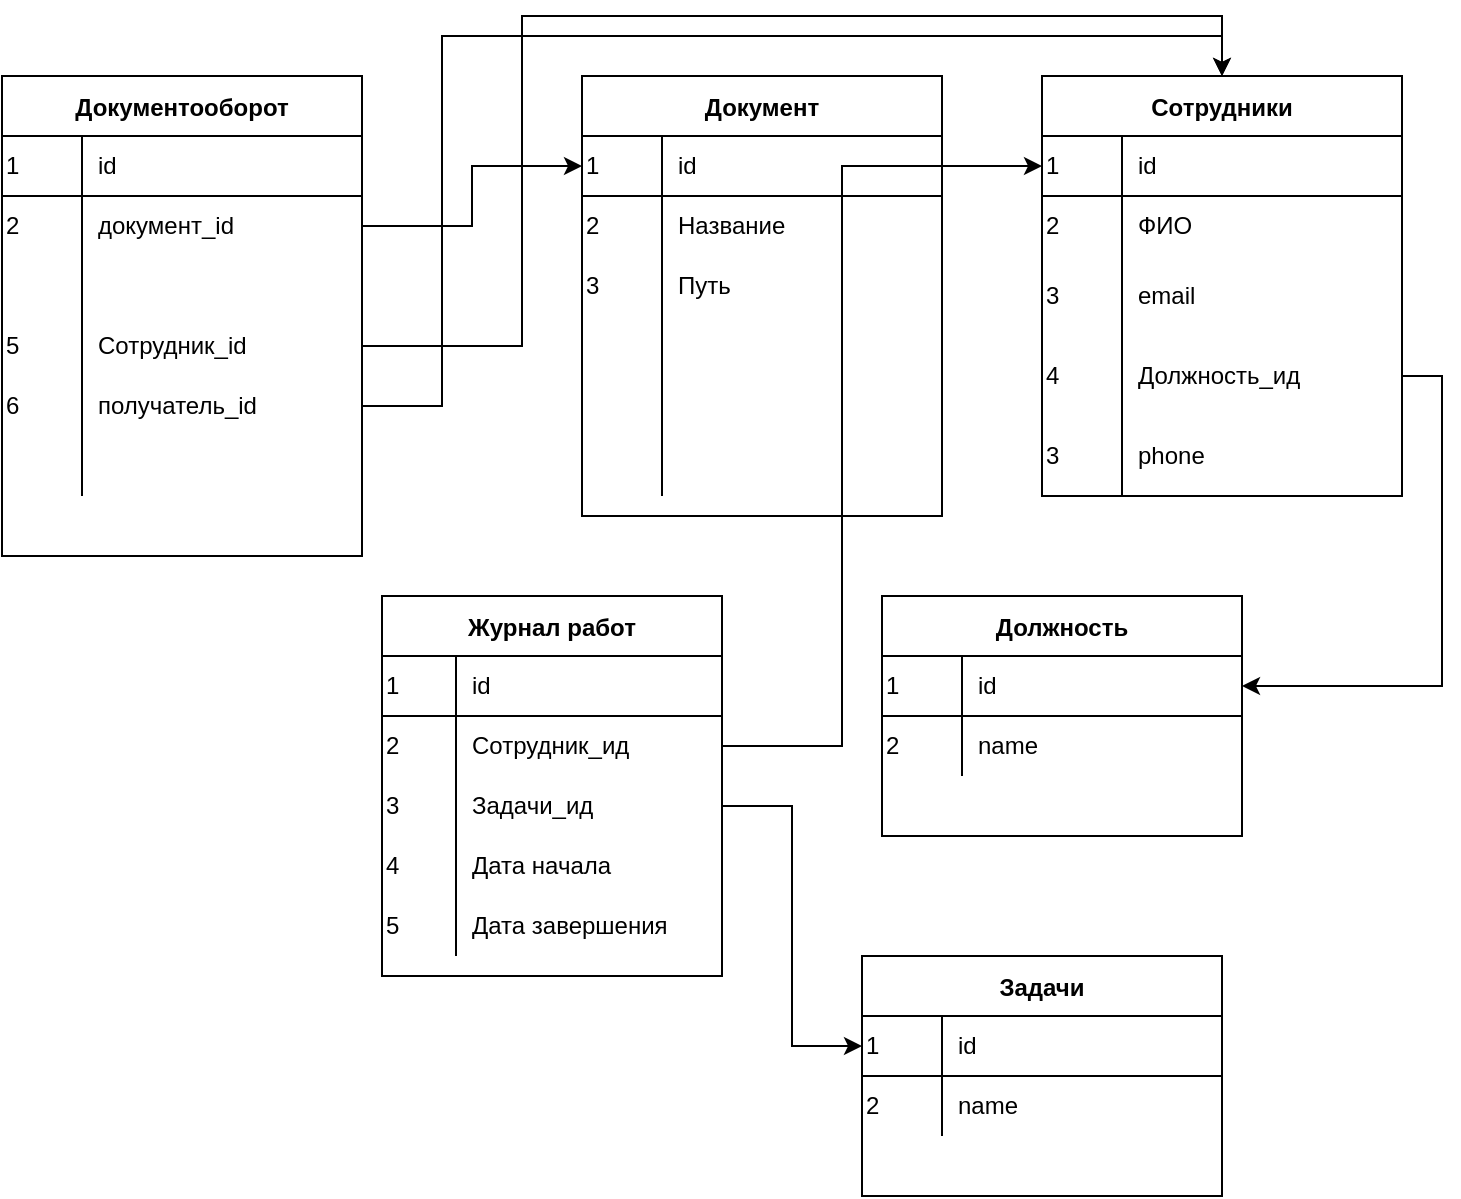 <mxfile version="15.5.2" type="github" pages="2">
  <diagram name="Page-1" id="2ca16b54-16f6-2749-3443-fa8db7711227">
    <mxGraphModel dx="760" dy="777" grid="1" gridSize="10" guides="1" tooltips="1" connect="1" arrows="1" fold="1" page="1" pageScale="1" pageWidth="1100" pageHeight="850" background="none" math="0" shadow="0">
      <root>
        <mxCell id="0" />
        <mxCell id="1" parent="0" />
        <mxCell id="sLCN7UIFqOrGtwgrpJU6-142" style="edgeStyle=orthogonalEdgeStyle;rounded=0;orthogonalLoop=1;jettySize=auto;html=1;entryX=0.5;entryY=0;entryDx=0;entryDy=0;exitX=1;exitY=0.5;exitDx=0;exitDy=0;" edge="1" parent="1" source="sLCN7UIFqOrGtwgrpJU6-44" target="sLCN7UIFqOrGtwgrpJU6-72">
          <mxGeometry relative="1" as="geometry">
            <Array as="points">
              <mxPoint x="530" y="185" />
              <mxPoint x="530" y="20" />
              <mxPoint x="880" y="20" />
            </Array>
          </mxGeometry>
        </mxCell>
        <mxCell id="sLCN7UIFqOrGtwgrpJU6-143" style="edgeStyle=orthogonalEdgeStyle;rounded=0;orthogonalLoop=1;jettySize=auto;html=1;entryX=0.5;entryY=0;entryDx=0;entryDy=0;exitX=1;exitY=0.5;exitDx=0;exitDy=0;" edge="1" parent="1" source="sLCN7UIFqOrGtwgrpJU6-47" target="sLCN7UIFqOrGtwgrpJU6-72">
          <mxGeometry relative="1" as="geometry">
            <Array as="points">
              <mxPoint x="490" y="215" />
              <mxPoint x="490" y="30" />
              <mxPoint x="880" y="30" />
            </Array>
          </mxGeometry>
        </mxCell>
        <mxCell id="sLCN7UIFqOrGtwgrpJU6-1" value="Документооборот" style="shape=table;startSize=30;container=1;collapsible=0;childLayout=tableLayout;fixedRows=1;rowLines=0;fontStyle=1;align=center;pointerEvents=1;strokeWidth=1;" vertex="1" parent="1">
          <mxGeometry x="270" y="50" width="180" height="240" as="geometry" />
        </mxCell>
        <mxCell id="sLCN7UIFqOrGtwgrpJU6-2" value="" style="shape=partialRectangle;html=1;whiteSpace=wrap;collapsible=0;dropTarget=0;pointerEvents=1;fillColor=none;top=0;left=0;bottom=1;right=0;points=[[0,0.5],[1,0.5]];portConstraint=eastwest;strokeWidth=1;align=left;verticalAlign=middle;" vertex="1" parent="sLCN7UIFqOrGtwgrpJU6-1">
          <mxGeometry y="30" width="180" height="30" as="geometry" />
        </mxCell>
        <mxCell id="sLCN7UIFqOrGtwgrpJU6-3" value="1" style="shape=partialRectangle;html=1;whiteSpace=wrap;connectable=0;fillColor=none;top=0;left=0;bottom=0;right=0;overflow=hidden;pointerEvents=1;strokeWidth=1;align=left;verticalAlign=middle;" vertex="1" parent="sLCN7UIFqOrGtwgrpJU6-2">
          <mxGeometry width="40" height="30" as="geometry">
            <mxRectangle width="40" height="30" as="alternateBounds" />
          </mxGeometry>
        </mxCell>
        <mxCell id="sLCN7UIFqOrGtwgrpJU6-4" value="id" style="shape=partialRectangle;html=1;whiteSpace=wrap;connectable=0;fillColor=none;top=0;left=0;bottom=0;right=0;align=left;spacingLeft=6;overflow=hidden;pointerEvents=1;strokeWidth=1;" vertex="1" parent="sLCN7UIFqOrGtwgrpJU6-2">
          <mxGeometry x="40" width="140" height="30" as="geometry">
            <mxRectangle width="140" height="30" as="alternateBounds" />
          </mxGeometry>
        </mxCell>
        <mxCell id="sLCN7UIFqOrGtwgrpJU6-5" value="" style="shape=partialRectangle;html=1;whiteSpace=wrap;collapsible=0;dropTarget=0;pointerEvents=1;fillColor=none;top=0;left=0;bottom=0;right=0;points=[[0,0.5],[1,0.5]];portConstraint=eastwest;strokeWidth=1;align=left;verticalAlign=middle;" vertex="1" parent="sLCN7UIFqOrGtwgrpJU6-1">
          <mxGeometry y="60" width="180" height="30" as="geometry" />
        </mxCell>
        <mxCell id="sLCN7UIFqOrGtwgrpJU6-6" value="2" style="shape=partialRectangle;html=1;whiteSpace=wrap;connectable=0;fillColor=none;top=0;left=0;bottom=0;right=0;overflow=hidden;pointerEvents=1;strokeWidth=1;align=left;verticalAlign=middle;" vertex="1" parent="sLCN7UIFqOrGtwgrpJU6-5">
          <mxGeometry width="40" height="30" as="geometry">
            <mxRectangle width="40" height="30" as="alternateBounds" />
          </mxGeometry>
        </mxCell>
        <mxCell id="sLCN7UIFqOrGtwgrpJU6-7" value="документ_id" style="shape=partialRectangle;html=1;whiteSpace=wrap;connectable=0;fillColor=none;top=0;left=0;bottom=0;right=0;align=left;spacingLeft=6;overflow=hidden;pointerEvents=1;strokeWidth=1;" vertex="1" parent="sLCN7UIFqOrGtwgrpJU6-5">
          <mxGeometry x="40" width="140" height="30" as="geometry">
            <mxRectangle width="140" height="30" as="alternateBounds" />
          </mxGeometry>
        </mxCell>
        <mxCell id="sLCN7UIFqOrGtwgrpJU6-8" value="" style="shape=partialRectangle;html=1;whiteSpace=wrap;collapsible=0;dropTarget=0;pointerEvents=1;fillColor=none;top=0;left=0;bottom=0;right=0;points=[[0,0.5],[1,0.5]];portConstraint=eastwest;strokeWidth=1;align=left;verticalAlign=middle;" vertex="1" parent="sLCN7UIFqOrGtwgrpJU6-1">
          <mxGeometry y="90" width="180" height="30" as="geometry" />
        </mxCell>
        <mxCell id="sLCN7UIFqOrGtwgrpJU6-9" value="" style="shape=partialRectangle;html=1;whiteSpace=wrap;connectable=0;fillColor=none;top=0;left=0;bottom=0;right=0;overflow=hidden;pointerEvents=1;strokeWidth=1;align=left;verticalAlign=middle;" vertex="1" parent="sLCN7UIFqOrGtwgrpJU6-8">
          <mxGeometry width="40" height="30" as="geometry">
            <mxRectangle width="40" height="30" as="alternateBounds" />
          </mxGeometry>
        </mxCell>
        <mxCell id="sLCN7UIFqOrGtwgrpJU6-10" value="" style="shape=partialRectangle;html=1;whiteSpace=wrap;connectable=0;fillColor=none;top=0;left=0;bottom=0;right=0;align=left;spacingLeft=6;overflow=hidden;pointerEvents=1;strokeWidth=1;" vertex="1" parent="sLCN7UIFqOrGtwgrpJU6-8">
          <mxGeometry x="40" width="140" height="30" as="geometry">
            <mxRectangle width="140" height="30" as="alternateBounds" />
          </mxGeometry>
        </mxCell>
        <mxCell id="sLCN7UIFqOrGtwgrpJU6-44" value="" style="shape=partialRectangle;html=1;whiteSpace=wrap;collapsible=0;dropTarget=0;pointerEvents=1;fillColor=none;top=0;left=0;bottom=0;right=0;points=[[0,0.5],[1,0.5]];portConstraint=eastwest;strokeWidth=1;align=left;verticalAlign=middle;" vertex="1" parent="sLCN7UIFqOrGtwgrpJU6-1">
          <mxGeometry y="120" width="180" height="30" as="geometry" />
        </mxCell>
        <mxCell id="sLCN7UIFqOrGtwgrpJU6-45" value="5" style="shape=partialRectangle;html=1;whiteSpace=wrap;connectable=0;fillColor=none;top=0;left=0;bottom=0;right=0;overflow=hidden;pointerEvents=1;strokeWidth=1;align=left;verticalAlign=middle;" vertex="1" parent="sLCN7UIFqOrGtwgrpJU6-44">
          <mxGeometry width="40" height="30" as="geometry">
            <mxRectangle width="40" height="30" as="alternateBounds" />
          </mxGeometry>
        </mxCell>
        <mxCell id="sLCN7UIFqOrGtwgrpJU6-46" value="Сотрудник_id" style="shape=partialRectangle;html=1;whiteSpace=wrap;connectable=0;fillColor=none;top=0;left=0;bottom=0;right=0;align=left;spacingLeft=6;overflow=hidden;pointerEvents=1;strokeWidth=1;" vertex="1" parent="sLCN7UIFqOrGtwgrpJU6-44">
          <mxGeometry x="40" width="140" height="30" as="geometry">
            <mxRectangle width="140" height="30" as="alternateBounds" />
          </mxGeometry>
        </mxCell>
        <mxCell id="sLCN7UIFqOrGtwgrpJU6-47" value="" style="shape=partialRectangle;html=1;whiteSpace=wrap;collapsible=0;dropTarget=0;pointerEvents=1;fillColor=none;top=0;left=0;bottom=0;right=0;points=[[0,0.5],[1,0.5]];portConstraint=eastwest;strokeWidth=1;align=left;verticalAlign=middle;" vertex="1" parent="sLCN7UIFqOrGtwgrpJU6-1">
          <mxGeometry y="150" width="180" height="30" as="geometry" />
        </mxCell>
        <mxCell id="sLCN7UIFqOrGtwgrpJU6-48" value="6" style="shape=partialRectangle;html=1;whiteSpace=wrap;connectable=0;fillColor=none;top=0;left=0;bottom=0;right=0;overflow=hidden;pointerEvents=1;strokeWidth=1;align=left;verticalAlign=middle;" vertex="1" parent="sLCN7UIFqOrGtwgrpJU6-47">
          <mxGeometry width="40" height="30" as="geometry">
            <mxRectangle width="40" height="30" as="alternateBounds" />
          </mxGeometry>
        </mxCell>
        <mxCell id="sLCN7UIFqOrGtwgrpJU6-49" value="получатель_id" style="shape=partialRectangle;html=1;whiteSpace=wrap;connectable=0;fillColor=none;top=0;left=0;bottom=0;right=0;align=left;spacingLeft=6;overflow=hidden;pointerEvents=1;strokeWidth=1;" vertex="1" parent="sLCN7UIFqOrGtwgrpJU6-47">
          <mxGeometry x="40" width="140" height="30" as="geometry">
            <mxRectangle width="140" height="30" as="alternateBounds" />
          </mxGeometry>
        </mxCell>
        <mxCell id="sLCN7UIFqOrGtwgrpJU6-50" value="" style="shape=partialRectangle;html=1;whiteSpace=wrap;collapsible=0;dropTarget=0;pointerEvents=1;fillColor=none;top=0;left=0;bottom=0;right=0;points=[[0,0.5],[1,0.5]];portConstraint=eastwest;strokeWidth=1;align=left;verticalAlign=middle;" vertex="1" parent="sLCN7UIFqOrGtwgrpJU6-1">
          <mxGeometry y="180" width="180" height="30" as="geometry" />
        </mxCell>
        <mxCell id="sLCN7UIFqOrGtwgrpJU6-51" value="" style="shape=partialRectangle;html=1;whiteSpace=wrap;connectable=0;fillColor=none;top=0;left=0;bottom=0;right=0;overflow=hidden;pointerEvents=1;strokeWidth=1;align=left;verticalAlign=middle;" vertex="1" parent="sLCN7UIFqOrGtwgrpJU6-50">
          <mxGeometry width="40" height="30" as="geometry">
            <mxRectangle width="40" height="30" as="alternateBounds" />
          </mxGeometry>
        </mxCell>
        <mxCell id="sLCN7UIFqOrGtwgrpJU6-52" value="" style="shape=partialRectangle;html=1;whiteSpace=wrap;connectable=0;fillColor=none;top=0;left=0;bottom=0;right=0;align=left;spacingLeft=6;overflow=hidden;pointerEvents=1;strokeWidth=1;" vertex="1" parent="sLCN7UIFqOrGtwgrpJU6-50">
          <mxGeometry x="40" width="140" height="30" as="geometry">
            <mxRectangle width="140" height="30" as="alternateBounds" />
          </mxGeometry>
        </mxCell>
        <mxCell id="sLCN7UIFqOrGtwgrpJU6-53" value="Документ" style="shape=table;startSize=30;container=1;collapsible=0;childLayout=tableLayout;fixedRows=1;rowLines=0;fontStyle=1;align=center;pointerEvents=1;strokeWidth=1;" vertex="1" parent="1">
          <mxGeometry x="560" y="50" width="180" height="220" as="geometry" />
        </mxCell>
        <mxCell id="sLCN7UIFqOrGtwgrpJU6-54" value="" style="shape=partialRectangle;html=1;whiteSpace=wrap;collapsible=0;dropTarget=0;pointerEvents=1;fillColor=none;top=0;left=0;bottom=1;right=0;points=[[0,0.5],[1,0.5]];portConstraint=eastwest;strokeWidth=1;align=left;verticalAlign=middle;" vertex="1" parent="sLCN7UIFqOrGtwgrpJU6-53">
          <mxGeometry y="30" width="180" height="30" as="geometry" />
        </mxCell>
        <mxCell id="sLCN7UIFqOrGtwgrpJU6-55" value="1" style="shape=partialRectangle;html=1;whiteSpace=wrap;connectable=0;fillColor=none;top=0;left=0;bottom=0;right=0;overflow=hidden;pointerEvents=1;strokeWidth=1;align=left;verticalAlign=middle;" vertex="1" parent="sLCN7UIFqOrGtwgrpJU6-54">
          <mxGeometry width="40" height="30" as="geometry">
            <mxRectangle width="40" height="30" as="alternateBounds" />
          </mxGeometry>
        </mxCell>
        <mxCell id="sLCN7UIFqOrGtwgrpJU6-56" value="id" style="shape=partialRectangle;html=1;whiteSpace=wrap;connectable=0;fillColor=none;top=0;left=0;bottom=0;right=0;align=left;spacingLeft=6;overflow=hidden;pointerEvents=1;strokeWidth=1;" vertex="1" parent="sLCN7UIFqOrGtwgrpJU6-54">
          <mxGeometry x="40" width="140" height="30" as="geometry">
            <mxRectangle width="140" height="30" as="alternateBounds" />
          </mxGeometry>
        </mxCell>
        <mxCell id="sLCN7UIFqOrGtwgrpJU6-57" value="" style="shape=partialRectangle;html=1;whiteSpace=wrap;collapsible=0;dropTarget=0;pointerEvents=1;fillColor=none;top=0;left=0;bottom=0;right=0;points=[[0,0.5],[1,0.5]];portConstraint=eastwest;strokeWidth=1;align=left;verticalAlign=middle;" vertex="1" parent="sLCN7UIFqOrGtwgrpJU6-53">
          <mxGeometry y="60" width="180" height="30" as="geometry" />
        </mxCell>
        <mxCell id="sLCN7UIFqOrGtwgrpJU6-58" value="2" style="shape=partialRectangle;html=1;whiteSpace=wrap;connectable=0;fillColor=none;top=0;left=0;bottom=0;right=0;overflow=hidden;pointerEvents=1;strokeWidth=1;align=left;verticalAlign=middle;" vertex="1" parent="sLCN7UIFqOrGtwgrpJU6-57">
          <mxGeometry width="40" height="30" as="geometry">
            <mxRectangle width="40" height="30" as="alternateBounds" />
          </mxGeometry>
        </mxCell>
        <mxCell id="sLCN7UIFqOrGtwgrpJU6-59" value="Название" style="shape=partialRectangle;html=1;whiteSpace=wrap;connectable=0;fillColor=none;top=0;left=0;bottom=0;right=0;align=left;spacingLeft=6;overflow=hidden;pointerEvents=1;strokeWidth=1;" vertex="1" parent="sLCN7UIFqOrGtwgrpJU6-57">
          <mxGeometry x="40" width="140" height="30" as="geometry">
            <mxRectangle width="140" height="30" as="alternateBounds" />
          </mxGeometry>
        </mxCell>
        <mxCell id="sLCN7UIFqOrGtwgrpJU6-60" value="" style="shape=partialRectangle;html=1;whiteSpace=wrap;collapsible=0;dropTarget=0;pointerEvents=1;fillColor=none;top=0;left=0;bottom=0;right=0;points=[[0,0.5],[1,0.5]];portConstraint=eastwest;strokeWidth=1;align=left;verticalAlign=middle;" vertex="1" parent="sLCN7UIFqOrGtwgrpJU6-53">
          <mxGeometry y="90" width="180" height="30" as="geometry" />
        </mxCell>
        <mxCell id="sLCN7UIFqOrGtwgrpJU6-61" value="3" style="shape=partialRectangle;html=1;whiteSpace=wrap;connectable=0;fillColor=none;top=0;left=0;bottom=0;right=0;overflow=hidden;pointerEvents=1;strokeWidth=1;align=left;verticalAlign=middle;" vertex="1" parent="sLCN7UIFqOrGtwgrpJU6-60">
          <mxGeometry width="40" height="30" as="geometry">
            <mxRectangle width="40" height="30" as="alternateBounds" />
          </mxGeometry>
        </mxCell>
        <mxCell id="sLCN7UIFqOrGtwgrpJU6-62" value="Путь" style="shape=partialRectangle;html=1;whiteSpace=wrap;connectable=0;fillColor=none;top=0;left=0;bottom=0;right=0;align=left;spacingLeft=6;overflow=hidden;pointerEvents=1;strokeWidth=1;" vertex="1" parent="sLCN7UIFqOrGtwgrpJU6-60">
          <mxGeometry x="40" width="140" height="30" as="geometry">
            <mxRectangle width="140" height="30" as="alternateBounds" />
          </mxGeometry>
        </mxCell>
        <mxCell id="sLCN7UIFqOrGtwgrpJU6-63" value="" style="shape=partialRectangle;html=1;whiteSpace=wrap;collapsible=0;dropTarget=0;pointerEvents=1;fillColor=none;top=0;left=0;bottom=0;right=0;points=[[0,0.5],[1,0.5]];portConstraint=eastwest;strokeWidth=1;align=left;verticalAlign=middle;" vertex="1" parent="sLCN7UIFqOrGtwgrpJU6-53">
          <mxGeometry y="120" width="180" height="30" as="geometry" />
        </mxCell>
        <mxCell id="sLCN7UIFqOrGtwgrpJU6-64" value="" style="shape=partialRectangle;html=1;whiteSpace=wrap;connectable=0;fillColor=none;top=0;left=0;bottom=0;right=0;overflow=hidden;pointerEvents=1;strokeWidth=1;align=left;verticalAlign=middle;" vertex="1" parent="sLCN7UIFqOrGtwgrpJU6-63">
          <mxGeometry width="40" height="30" as="geometry">
            <mxRectangle width="40" height="30" as="alternateBounds" />
          </mxGeometry>
        </mxCell>
        <mxCell id="sLCN7UIFqOrGtwgrpJU6-65" value="" style="shape=partialRectangle;html=1;whiteSpace=wrap;connectable=0;fillColor=none;top=0;left=0;bottom=0;right=0;align=left;spacingLeft=6;overflow=hidden;pointerEvents=1;strokeWidth=1;" vertex="1" parent="sLCN7UIFqOrGtwgrpJU6-63">
          <mxGeometry x="40" width="140" height="30" as="geometry">
            <mxRectangle width="140" height="30" as="alternateBounds" />
          </mxGeometry>
        </mxCell>
        <mxCell id="sLCN7UIFqOrGtwgrpJU6-66" value="" style="shape=partialRectangle;html=1;whiteSpace=wrap;collapsible=0;dropTarget=0;pointerEvents=1;fillColor=none;top=0;left=0;bottom=0;right=0;points=[[0,0.5],[1,0.5]];portConstraint=eastwest;strokeWidth=1;align=left;verticalAlign=middle;" vertex="1" parent="sLCN7UIFqOrGtwgrpJU6-53">
          <mxGeometry y="150" width="180" height="30" as="geometry" />
        </mxCell>
        <mxCell id="sLCN7UIFqOrGtwgrpJU6-67" value="" style="shape=partialRectangle;html=1;whiteSpace=wrap;connectable=0;fillColor=none;top=0;left=0;bottom=0;right=0;overflow=hidden;pointerEvents=1;strokeWidth=1;align=left;verticalAlign=middle;" vertex="1" parent="sLCN7UIFqOrGtwgrpJU6-66">
          <mxGeometry width="40" height="30" as="geometry">
            <mxRectangle width="40" height="30" as="alternateBounds" />
          </mxGeometry>
        </mxCell>
        <mxCell id="sLCN7UIFqOrGtwgrpJU6-68" value="" style="shape=partialRectangle;html=1;whiteSpace=wrap;connectable=0;fillColor=none;top=0;left=0;bottom=0;right=0;align=left;spacingLeft=6;overflow=hidden;pointerEvents=1;strokeWidth=1;" vertex="1" parent="sLCN7UIFqOrGtwgrpJU6-66">
          <mxGeometry x="40" width="140" height="30" as="geometry">
            <mxRectangle width="140" height="30" as="alternateBounds" />
          </mxGeometry>
        </mxCell>
        <mxCell id="sLCN7UIFqOrGtwgrpJU6-69" value="" style="shape=partialRectangle;html=1;whiteSpace=wrap;collapsible=0;dropTarget=0;pointerEvents=1;fillColor=none;top=0;left=0;bottom=0;right=0;points=[[0,0.5],[1,0.5]];portConstraint=eastwest;strokeWidth=1;align=left;verticalAlign=middle;" vertex="1" parent="sLCN7UIFqOrGtwgrpJU6-53">
          <mxGeometry y="180" width="180" height="30" as="geometry" />
        </mxCell>
        <mxCell id="sLCN7UIFqOrGtwgrpJU6-70" value="" style="shape=partialRectangle;html=1;whiteSpace=wrap;connectable=0;fillColor=none;top=0;left=0;bottom=0;right=0;overflow=hidden;pointerEvents=1;strokeWidth=1;align=left;verticalAlign=middle;" vertex="1" parent="sLCN7UIFqOrGtwgrpJU6-69">
          <mxGeometry width="40" height="30" as="geometry">
            <mxRectangle width="40" height="30" as="alternateBounds" />
          </mxGeometry>
        </mxCell>
        <mxCell id="sLCN7UIFqOrGtwgrpJU6-71" value="" style="shape=partialRectangle;html=1;whiteSpace=wrap;connectable=0;fillColor=none;top=0;left=0;bottom=0;right=0;align=left;spacingLeft=6;overflow=hidden;pointerEvents=1;strokeWidth=1;" vertex="1" parent="sLCN7UIFqOrGtwgrpJU6-69">
          <mxGeometry x="40" width="140" height="30" as="geometry">
            <mxRectangle width="140" height="30" as="alternateBounds" />
          </mxGeometry>
        </mxCell>
        <mxCell id="sLCN7UIFqOrGtwgrpJU6-139" style="edgeStyle=orthogonalEdgeStyle;rounded=0;orthogonalLoop=1;jettySize=auto;html=1;entryX=1;entryY=0.5;entryDx=0;entryDy=0;exitX=1;exitY=0.5;exitDx=0;exitDy=0;" edge="1" parent="1" source="sLCN7UIFqOrGtwgrpJU6-82" target="sLCN7UIFqOrGtwgrpJU6-95">
          <mxGeometry relative="1" as="geometry" />
        </mxCell>
        <mxCell id="sLCN7UIFqOrGtwgrpJU6-72" value="Cотрудники" style="shape=table;startSize=30;container=1;collapsible=0;childLayout=tableLayout;fixedRows=1;rowLines=0;fontStyle=1;align=center;pointerEvents=1;strokeWidth=1;" vertex="1" parent="1">
          <mxGeometry x="790" y="50" width="180" height="210" as="geometry" />
        </mxCell>
        <mxCell id="sLCN7UIFqOrGtwgrpJU6-73" value="" style="shape=partialRectangle;html=1;whiteSpace=wrap;collapsible=0;dropTarget=0;pointerEvents=1;fillColor=none;top=0;left=0;bottom=1;right=0;points=[[0,0.5],[1,0.5]];portConstraint=eastwest;strokeWidth=1;align=left;verticalAlign=middle;" vertex="1" parent="sLCN7UIFqOrGtwgrpJU6-72">
          <mxGeometry y="30" width="180" height="30" as="geometry" />
        </mxCell>
        <mxCell id="sLCN7UIFqOrGtwgrpJU6-74" value="1" style="shape=partialRectangle;html=1;whiteSpace=wrap;connectable=0;fillColor=none;top=0;left=0;bottom=0;right=0;overflow=hidden;pointerEvents=1;strokeWidth=1;align=left;verticalAlign=middle;" vertex="1" parent="sLCN7UIFqOrGtwgrpJU6-73">
          <mxGeometry width="40" height="30" as="geometry">
            <mxRectangle width="40" height="30" as="alternateBounds" />
          </mxGeometry>
        </mxCell>
        <mxCell id="sLCN7UIFqOrGtwgrpJU6-75" value="id" style="shape=partialRectangle;html=1;whiteSpace=wrap;connectable=0;fillColor=none;top=0;left=0;bottom=0;right=0;align=left;spacingLeft=6;overflow=hidden;pointerEvents=1;strokeWidth=1;" vertex="1" parent="sLCN7UIFqOrGtwgrpJU6-73">
          <mxGeometry x="40" width="140" height="30" as="geometry">
            <mxRectangle width="140" height="30" as="alternateBounds" />
          </mxGeometry>
        </mxCell>
        <mxCell id="sLCN7UIFqOrGtwgrpJU6-76" value="" style="shape=partialRectangle;html=1;whiteSpace=wrap;collapsible=0;dropTarget=0;pointerEvents=1;fillColor=none;top=0;left=0;bottom=0;right=0;points=[[0,0.5],[1,0.5]];portConstraint=eastwest;strokeWidth=1;align=left;verticalAlign=middle;" vertex="1" parent="sLCN7UIFqOrGtwgrpJU6-72">
          <mxGeometry y="60" width="180" height="30" as="geometry" />
        </mxCell>
        <mxCell id="sLCN7UIFqOrGtwgrpJU6-77" value="2" style="shape=partialRectangle;html=1;whiteSpace=wrap;connectable=0;fillColor=none;top=0;left=0;bottom=0;right=0;overflow=hidden;pointerEvents=1;strokeWidth=1;align=left;verticalAlign=middle;" vertex="1" parent="sLCN7UIFqOrGtwgrpJU6-76">
          <mxGeometry width="40" height="30" as="geometry">
            <mxRectangle width="40" height="30" as="alternateBounds" />
          </mxGeometry>
        </mxCell>
        <mxCell id="sLCN7UIFqOrGtwgrpJU6-78" value="ФИО" style="shape=partialRectangle;html=1;whiteSpace=wrap;connectable=0;fillColor=none;top=0;left=0;bottom=0;right=0;align=left;spacingLeft=6;overflow=hidden;pointerEvents=1;strokeWidth=1;" vertex="1" parent="sLCN7UIFqOrGtwgrpJU6-76">
          <mxGeometry x="40" width="140" height="30" as="geometry">
            <mxRectangle width="140" height="30" as="alternateBounds" />
          </mxGeometry>
        </mxCell>
        <mxCell id="sLCN7UIFqOrGtwgrpJU6-79" value="" style="shape=partialRectangle;html=1;whiteSpace=wrap;collapsible=0;dropTarget=0;pointerEvents=1;fillColor=none;top=0;left=0;bottom=0;right=0;points=[[0,0.5],[1,0.5]];portConstraint=eastwest;strokeWidth=1;align=left;verticalAlign=middle;" vertex="1" parent="sLCN7UIFqOrGtwgrpJU6-72">
          <mxGeometry y="90" width="180" height="40" as="geometry" />
        </mxCell>
        <mxCell id="sLCN7UIFqOrGtwgrpJU6-80" value="3" style="shape=partialRectangle;html=1;whiteSpace=wrap;connectable=0;fillColor=none;top=0;left=0;bottom=0;right=0;overflow=hidden;pointerEvents=1;strokeWidth=1;align=left;verticalAlign=middle;" vertex="1" parent="sLCN7UIFqOrGtwgrpJU6-79">
          <mxGeometry width="40" height="40" as="geometry">
            <mxRectangle width="40" height="40" as="alternateBounds" />
          </mxGeometry>
        </mxCell>
        <mxCell id="sLCN7UIFqOrGtwgrpJU6-81" value="email" style="shape=partialRectangle;html=1;whiteSpace=wrap;connectable=0;fillColor=none;top=0;left=0;bottom=0;right=0;align=left;spacingLeft=6;overflow=hidden;pointerEvents=1;strokeWidth=1;" vertex="1" parent="sLCN7UIFqOrGtwgrpJU6-79">
          <mxGeometry x="40" width="140" height="40" as="geometry">
            <mxRectangle width="140" height="40" as="alternateBounds" />
          </mxGeometry>
        </mxCell>
        <mxCell id="sLCN7UIFqOrGtwgrpJU6-82" value="" style="shape=partialRectangle;html=1;whiteSpace=wrap;collapsible=0;dropTarget=0;pointerEvents=1;fillColor=none;top=0;left=0;bottom=0;right=0;points=[[0,0.5],[1,0.5]];portConstraint=eastwest;strokeWidth=1;align=left;verticalAlign=middle;" vertex="1" parent="sLCN7UIFqOrGtwgrpJU6-72">
          <mxGeometry y="130" width="180" height="40" as="geometry" />
        </mxCell>
        <mxCell id="sLCN7UIFqOrGtwgrpJU6-83" value="4" style="shape=partialRectangle;html=1;whiteSpace=wrap;connectable=0;fillColor=none;top=0;left=0;bottom=0;right=0;overflow=hidden;pointerEvents=1;strokeWidth=1;align=left;verticalAlign=middle;" vertex="1" parent="sLCN7UIFqOrGtwgrpJU6-82">
          <mxGeometry width="40" height="40" as="geometry">
            <mxRectangle width="40" height="40" as="alternateBounds" />
          </mxGeometry>
        </mxCell>
        <mxCell id="sLCN7UIFqOrGtwgrpJU6-84" value="Должность_ид" style="shape=partialRectangle;html=1;whiteSpace=wrap;connectable=0;fillColor=none;top=0;left=0;bottom=0;right=0;align=left;spacingLeft=6;overflow=hidden;pointerEvents=1;strokeWidth=1;" vertex="1" parent="sLCN7UIFqOrGtwgrpJU6-82">
          <mxGeometry x="40" width="140" height="40" as="geometry">
            <mxRectangle width="140" height="40" as="alternateBounds" />
          </mxGeometry>
        </mxCell>
        <mxCell id="sLCN7UIFqOrGtwgrpJU6-85" value="" style="shape=partialRectangle;html=1;whiteSpace=wrap;collapsible=0;dropTarget=0;pointerEvents=1;fillColor=none;top=0;left=0;bottom=0;right=0;points=[[0,0.5],[1,0.5]];portConstraint=eastwest;strokeWidth=1;align=left;verticalAlign=middle;" vertex="1" parent="sLCN7UIFqOrGtwgrpJU6-72">
          <mxGeometry y="170" width="180" height="40" as="geometry" />
        </mxCell>
        <mxCell id="sLCN7UIFqOrGtwgrpJU6-86" value="3" style="shape=partialRectangle;html=1;whiteSpace=wrap;connectable=0;fillColor=none;top=0;left=0;bottom=0;right=0;overflow=hidden;pointerEvents=1;strokeWidth=1;align=left;verticalAlign=middle;" vertex="1" parent="sLCN7UIFqOrGtwgrpJU6-85">
          <mxGeometry width="40" height="40" as="geometry">
            <mxRectangle width="40" height="40" as="alternateBounds" />
          </mxGeometry>
        </mxCell>
        <mxCell id="sLCN7UIFqOrGtwgrpJU6-87" value="phone" style="shape=partialRectangle;html=1;whiteSpace=wrap;connectable=0;fillColor=none;top=0;left=0;bottom=0;right=0;align=left;spacingLeft=6;overflow=hidden;pointerEvents=1;strokeWidth=1;" vertex="1" parent="sLCN7UIFqOrGtwgrpJU6-85">
          <mxGeometry x="40" width="140" height="40" as="geometry">
            <mxRectangle width="140" height="40" as="alternateBounds" />
          </mxGeometry>
        </mxCell>
        <mxCell id="sLCN7UIFqOrGtwgrpJU6-94" value="Должность" style="shape=table;startSize=30;container=1;collapsible=0;childLayout=tableLayout;fixedRows=1;rowLines=0;fontStyle=1;align=center;pointerEvents=1;strokeWidth=1;" vertex="1" parent="1">
          <mxGeometry x="710" y="310" width="180" height="120" as="geometry" />
        </mxCell>
        <mxCell id="sLCN7UIFqOrGtwgrpJU6-95" value="" style="shape=partialRectangle;html=1;whiteSpace=wrap;collapsible=0;dropTarget=0;pointerEvents=1;fillColor=none;top=0;left=0;bottom=1;right=0;points=[[0,0.5],[1,0.5]];portConstraint=eastwest;strokeWidth=1;align=left;verticalAlign=middle;" vertex="1" parent="sLCN7UIFqOrGtwgrpJU6-94">
          <mxGeometry y="30" width="180" height="30" as="geometry" />
        </mxCell>
        <mxCell id="sLCN7UIFqOrGtwgrpJU6-96" value="1" style="shape=partialRectangle;html=1;whiteSpace=wrap;connectable=0;fillColor=none;top=0;left=0;bottom=0;right=0;overflow=hidden;pointerEvents=1;strokeWidth=1;align=left;verticalAlign=middle;" vertex="1" parent="sLCN7UIFqOrGtwgrpJU6-95">
          <mxGeometry width="40" height="30" as="geometry">
            <mxRectangle width="40" height="30" as="alternateBounds" />
          </mxGeometry>
        </mxCell>
        <mxCell id="sLCN7UIFqOrGtwgrpJU6-97" value="id" style="shape=partialRectangle;html=1;whiteSpace=wrap;connectable=0;fillColor=none;top=0;left=0;bottom=0;right=0;align=left;spacingLeft=6;overflow=hidden;pointerEvents=1;strokeWidth=1;" vertex="1" parent="sLCN7UIFqOrGtwgrpJU6-95">
          <mxGeometry x="40" width="140" height="30" as="geometry">
            <mxRectangle width="140" height="30" as="alternateBounds" />
          </mxGeometry>
        </mxCell>
        <mxCell id="sLCN7UIFqOrGtwgrpJU6-98" value="" style="shape=partialRectangle;html=1;whiteSpace=wrap;collapsible=0;dropTarget=0;pointerEvents=1;fillColor=none;top=0;left=0;bottom=0;right=0;points=[[0,0.5],[1,0.5]];portConstraint=eastwest;strokeWidth=1;align=left;verticalAlign=middle;" vertex="1" parent="sLCN7UIFqOrGtwgrpJU6-94">
          <mxGeometry y="60" width="180" height="30" as="geometry" />
        </mxCell>
        <mxCell id="sLCN7UIFqOrGtwgrpJU6-99" value="2" style="shape=partialRectangle;html=1;whiteSpace=wrap;connectable=0;fillColor=none;top=0;left=0;bottom=0;right=0;overflow=hidden;pointerEvents=1;strokeWidth=1;align=left;verticalAlign=middle;" vertex="1" parent="sLCN7UIFqOrGtwgrpJU6-98">
          <mxGeometry width="40" height="30" as="geometry">
            <mxRectangle width="40" height="30" as="alternateBounds" />
          </mxGeometry>
        </mxCell>
        <mxCell id="sLCN7UIFqOrGtwgrpJU6-100" value="name" style="shape=partialRectangle;html=1;whiteSpace=wrap;connectable=0;fillColor=none;top=0;left=0;bottom=0;right=0;align=left;spacingLeft=6;overflow=hidden;pointerEvents=1;strokeWidth=1;" vertex="1" parent="sLCN7UIFqOrGtwgrpJU6-98">
          <mxGeometry x="40" width="140" height="30" as="geometry">
            <mxRectangle width="140" height="30" as="alternateBounds" />
          </mxGeometry>
        </mxCell>
        <mxCell id="sLCN7UIFqOrGtwgrpJU6-141" style="edgeStyle=orthogonalEdgeStyle;rounded=0;orthogonalLoop=1;jettySize=auto;html=1;entryX=0;entryY=0.5;entryDx=0;entryDy=0;exitX=1;exitY=0.5;exitDx=0;exitDy=0;" edge="1" parent="1" source="sLCN7UIFqOrGtwgrpJU6-111" target="sLCN7UIFqOrGtwgrpJU6-127">
          <mxGeometry relative="1" as="geometry">
            <mxPoint x="770" y="480" as="targetPoint" />
          </mxGeometry>
        </mxCell>
        <mxCell id="sLCN7UIFqOrGtwgrpJU6-104" value="Журнал работ" style="shape=table;startSize=30;container=1;collapsible=0;childLayout=tableLayout;fixedRows=1;rowLines=0;fontStyle=1;align=center;pointerEvents=1;strokeWidth=1;" vertex="1" parent="1">
          <mxGeometry x="460" y="310" width="170" height="190" as="geometry" />
        </mxCell>
        <mxCell id="sLCN7UIFqOrGtwgrpJU6-105" value="" style="shape=partialRectangle;html=1;whiteSpace=wrap;collapsible=0;dropTarget=0;pointerEvents=1;fillColor=none;top=0;left=0;bottom=1;right=0;points=[[0,0.5],[1,0.5]];portConstraint=eastwest;strokeWidth=1;align=left;verticalAlign=middle;" vertex="1" parent="sLCN7UIFqOrGtwgrpJU6-104">
          <mxGeometry y="30" width="170" height="30" as="geometry" />
        </mxCell>
        <mxCell id="sLCN7UIFqOrGtwgrpJU6-106" value="1" style="shape=partialRectangle;html=1;whiteSpace=wrap;connectable=0;fillColor=none;top=0;left=0;bottom=0;right=0;overflow=hidden;pointerEvents=1;strokeWidth=1;align=left;verticalAlign=middle;" vertex="1" parent="sLCN7UIFqOrGtwgrpJU6-105">
          <mxGeometry width="37" height="30" as="geometry">
            <mxRectangle width="37" height="30" as="alternateBounds" />
          </mxGeometry>
        </mxCell>
        <mxCell id="sLCN7UIFqOrGtwgrpJU6-107" value="id" style="shape=partialRectangle;html=1;whiteSpace=wrap;connectable=0;fillColor=none;top=0;left=0;bottom=0;right=0;align=left;spacingLeft=6;overflow=hidden;pointerEvents=1;strokeWidth=1;" vertex="1" parent="sLCN7UIFqOrGtwgrpJU6-105">
          <mxGeometry x="37" width="133" height="30" as="geometry">
            <mxRectangle width="133" height="30" as="alternateBounds" />
          </mxGeometry>
        </mxCell>
        <mxCell id="sLCN7UIFqOrGtwgrpJU6-108" value="" style="shape=partialRectangle;html=1;whiteSpace=wrap;collapsible=0;dropTarget=0;pointerEvents=1;fillColor=none;top=0;left=0;bottom=0;right=0;points=[[0,0.5],[1,0.5]];portConstraint=eastwest;strokeWidth=1;align=left;verticalAlign=middle;" vertex="1" parent="sLCN7UIFqOrGtwgrpJU6-104">
          <mxGeometry y="60" width="170" height="30" as="geometry" />
        </mxCell>
        <mxCell id="sLCN7UIFqOrGtwgrpJU6-109" value="2" style="shape=partialRectangle;html=1;whiteSpace=wrap;connectable=0;fillColor=none;top=0;left=0;bottom=0;right=0;overflow=hidden;pointerEvents=1;strokeWidth=1;align=left;verticalAlign=middle;" vertex="1" parent="sLCN7UIFqOrGtwgrpJU6-108">
          <mxGeometry width="37" height="30" as="geometry">
            <mxRectangle width="37" height="30" as="alternateBounds" />
          </mxGeometry>
        </mxCell>
        <mxCell id="sLCN7UIFqOrGtwgrpJU6-110" value="Сотрудник_ид" style="shape=partialRectangle;html=1;whiteSpace=wrap;connectable=0;fillColor=none;top=0;left=0;bottom=0;right=0;align=left;spacingLeft=6;overflow=hidden;pointerEvents=1;strokeWidth=1;" vertex="1" parent="sLCN7UIFqOrGtwgrpJU6-108">
          <mxGeometry x="37" width="133" height="30" as="geometry">
            <mxRectangle width="133" height="30" as="alternateBounds" />
          </mxGeometry>
        </mxCell>
        <mxCell id="sLCN7UIFqOrGtwgrpJU6-111" value="" style="shape=partialRectangle;html=1;whiteSpace=wrap;collapsible=0;dropTarget=0;pointerEvents=1;fillColor=none;top=0;left=0;bottom=0;right=0;points=[[0,0.5],[1,0.5]];portConstraint=eastwest;strokeWidth=1;align=left;verticalAlign=middle;" vertex="1" parent="sLCN7UIFqOrGtwgrpJU6-104">
          <mxGeometry y="90" width="170" height="30" as="geometry" />
        </mxCell>
        <mxCell id="sLCN7UIFqOrGtwgrpJU6-112" value="3" style="shape=partialRectangle;html=1;whiteSpace=wrap;connectable=0;fillColor=none;top=0;left=0;bottom=0;right=0;overflow=hidden;pointerEvents=1;strokeWidth=1;align=left;verticalAlign=middle;" vertex="1" parent="sLCN7UIFqOrGtwgrpJU6-111">
          <mxGeometry width="37" height="30" as="geometry">
            <mxRectangle width="37" height="30" as="alternateBounds" />
          </mxGeometry>
        </mxCell>
        <mxCell id="sLCN7UIFqOrGtwgrpJU6-113" value="Задачи_ид" style="shape=partialRectangle;html=1;whiteSpace=wrap;connectable=0;fillColor=none;top=0;left=0;bottom=0;right=0;align=left;spacingLeft=6;overflow=hidden;pointerEvents=1;strokeWidth=1;" vertex="1" parent="sLCN7UIFqOrGtwgrpJU6-111">
          <mxGeometry x="37" width="133" height="30" as="geometry">
            <mxRectangle width="133" height="30" as="alternateBounds" />
          </mxGeometry>
        </mxCell>
        <mxCell id="sLCN7UIFqOrGtwgrpJU6-115" value="" style="shape=partialRectangle;html=1;whiteSpace=wrap;collapsible=0;dropTarget=0;pointerEvents=1;fillColor=none;top=0;left=0;bottom=0;right=0;points=[[0,0.5],[1,0.5]];portConstraint=eastwest;strokeWidth=1;align=left;verticalAlign=middle;" vertex="1" parent="sLCN7UIFqOrGtwgrpJU6-104">
          <mxGeometry y="120" width="170" height="30" as="geometry" />
        </mxCell>
        <mxCell id="sLCN7UIFqOrGtwgrpJU6-116" value="4" style="shape=partialRectangle;html=1;whiteSpace=wrap;connectable=0;fillColor=none;top=0;left=0;bottom=0;right=0;overflow=hidden;pointerEvents=1;strokeWidth=1;align=left;verticalAlign=middle;" vertex="1" parent="sLCN7UIFqOrGtwgrpJU6-115">
          <mxGeometry width="37" height="30" as="geometry">
            <mxRectangle width="37" height="30" as="alternateBounds" />
          </mxGeometry>
        </mxCell>
        <mxCell id="sLCN7UIFqOrGtwgrpJU6-117" value="Дата начала" style="shape=partialRectangle;html=1;whiteSpace=wrap;connectable=0;fillColor=none;top=0;left=0;bottom=0;right=0;align=left;spacingLeft=6;overflow=hidden;pointerEvents=1;strokeWidth=1;" vertex="1" parent="sLCN7UIFqOrGtwgrpJU6-115">
          <mxGeometry x="37" width="133" height="30" as="geometry">
            <mxRectangle width="133" height="30" as="alternateBounds" />
          </mxGeometry>
        </mxCell>
        <mxCell id="sLCN7UIFqOrGtwgrpJU6-118" value="" style="shape=partialRectangle;html=1;whiteSpace=wrap;collapsible=0;dropTarget=0;pointerEvents=1;fillColor=none;top=0;left=0;bottom=0;right=0;points=[[0,0.5],[1,0.5]];portConstraint=eastwest;strokeWidth=1;align=left;verticalAlign=middle;" vertex="1" parent="sLCN7UIFqOrGtwgrpJU6-104">
          <mxGeometry y="150" width="170" height="30" as="geometry" />
        </mxCell>
        <mxCell id="sLCN7UIFqOrGtwgrpJU6-119" value="5" style="shape=partialRectangle;html=1;whiteSpace=wrap;connectable=0;fillColor=none;top=0;left=0;bottom=0;right=0;overflow=hidden;pointerEvents=1;strokeWidth=1;align=left;verticalAlign=middle;" vertex="1" parent="sLCN7UIFqOrGtwgrpJU6-118">
          <mxGeometry width="37" height="30" as="geometry">
            <mxRectangle width="37" height="30" as="alternateBounds" />
          </mxGeometry>
        </mxCell>
        <mxCell id="sLCN7UIFqOrGtwgrpJU6-120" value="Дата завершения" style="shape=partialRectangle;html=1;whiteSpace=wrap;connectable=0;fillColor=none;top=0;left=0;bottom=0;right=0;align=left;spacingLeft=6;overflow=hidden;pointerEvents=1;strokeWidth=1;" vertex="1" parent="sLCN7UIFqOrGtwgrpJU6-118">
          <mxGeometry x="37" width="133" height="30" as="geometry">
            <mxRectangle width="133" height="30" as="alternateBounds" />
          </mxGeometry>
        </mxCell>
        <mxCell id="sLCN7UIFqOrGtwgrpJU6-126" value="Задачи" style="shape=table;startSize=30;container=1;collapsible=0;childLayout=tableLayout;fixedRows=1;rowLines=0;fontStyle=1;align=center;pointerEvents=1;strokeWidth=1;" vertex="1" parent="1">
          <mxGeometry x="700" y="490" width="180" height="120" as="geometry" />
        </mxCell>
        <mxCell id="sLCN7UIFqOrGtwgrpJU6-127" value="" style="shape=partialRectangle;html=1;whiteSpace=wrap;collapsible=0;dropTarget=0;pointerEvents=1;fillColor=none;top=0;left=0;bottom=1;right=0;points=[[0,0.5],[1,0.5]];portConstraint=eastwest;strokeWidth=1;align=left;verticalAlign=middle;" vertex="1" parent="sLCN7UIFqOrGtwgrpJU6-126">
          <mxGeometry y="30" width="180" height="30" as="geometry" />
        </mxCell>
        <mxCell id="sLCN7UIFqOrGtwgrpJU6-128" value="1" style="shape=partialRectangle;html=1;whiteSpace=wrap;connectable=0;fillColor=none;top=0;left=0;bottom=0;right=0;overflow=hidden;pointerEvents=1;strokeWidth=1;align=left;verticalAlign=middle;" vertex="1" parent="sLCN7UIFqOrGtwgrpJU6-127">
          <mxGeometry width="40" height="30" as="geometry">
            <mxRectangle width="40" height="30" as="alternateBounds" />
          </mxGeometry>
        </mxCell>
        <mxCell id="sLCN7UIFqOrGtwgrpJU6-129" value="id" style="shape=partialRectangle;html=1;whiteSpace=wrap;connectable=0;fillColor=none;top=0;left=0;bottom=0;right=0;align=left;spacingLeft=6;overflow=hidden;pointerEvents=1;strokeWidth=1;" vertex="1" parent="sLCN7UIFqOrGtwgrpJU6-127">
          <mxGeometry x="40" width="140" height="30" as="geometry">
            <mxRectangle width="140" height="30" as="alternateBounds" />
          </mxGeometry>
        </mxCell>
        <mxCell id="sLCN7UIFqOrGtwgrpJU6-130" value="" style="shape=partialRectangle;html=1;whiteSpace=wrap;collapsible=0;dropTarget=0;pointerEvents=1;fillColor=none;top=0;left=0;bottom=0;right=0;points=[[0,0.5],[1,0.5]];portConstraint=eastwest;strokeWidth=1;align=left;verticalAlign=middle;" vertex="1" parent="sLCN7UIFqOrGtwgrpJU6-126">
          <mxGeometry y="60" width="180" height="30" as="geometry" />
        </mxCell>
        <mxCell id="sLCN7UIFqOrGtwgrpJU6-131" value="2" style="shape=partialRectangle;html=1;whiteSpace=wrap;connectable=0;fillColor=none;top=0;left=0;bottom=0;right=0;overflow=hidden;pointerEvents=1;strokeWidth=1;align=left;verticalAlign=middle;" vertex="1" parent="sLCN7UIFqOrGtwgrpJU6-130">
          <mxGeometry width="40" height="30" as="geometry">
            <mxRectangle width="40" height="30" as="alternateBounds" />
          </mxGeometry>
        </mxCell>
        <mxCell id="sLCN7UIFqOrGtwgrpJU6-132" value="name" style="shape=partialRectangle;html=1;whiteSpace=wrap;connectable=0;fillColor=none;top=0;left=0;bottom=0;right=0;align=left;spacingLeft=6;overflow=hidden;pointerEvents=1;strokeWidth=1;" vertex="1" parent="sLCN7UIFqOrGtwgrpJU6-130">
          <mxGeometry x="40" width="140" height="30" as="geometry">
            <mxRectangle width="140" height="30" as="alternateBounds" />
          </mxGeometry>
        </mxCell>
        <mxCell id="sLCN7UIFqOrGtwgrpJU6-144" style="edgeStyle=orthogonalEdgeStyle;rounded=0;orthogonalLoop=1;jettySize=auto;html=1;" edge="1" parent="1" source="sLCN7UIFqOrGtwgrpJU6-5" target="sLCN7UIFqOrGtwgrpJU6-54">
          <mxGeometry relative="1" as="geometry" />
        </mxCell>
        <mxCell id="sLCN7UIFqOrGtwgrpJU6-145" style="edgeStyle=orthogonalEdgeStyle;rounded=0;orthogonalLoop=1;jettySize=auto;html=1;entryX=0;entryY=0.5;entryDx=0;entryDy=0;" edge="1" parent="1" source="sLCN7UIFqOrGtwgrpJU6-108" target="sLCN7UIFqOrGtwgrpJU6-73">
          <mxGeometry relative="1" as="geometry">
            <Array as="points">
              <mxPoint x="690" y="385" />
              <mxPoint x="690" y="95" />
            </Array>
          </mxGeometry>
        </mxCell>
      </root>
    </mxGraphModel>
  </diagram>
  <diagram id="w2PEFBR8W6pjGZxLa-Bp" name="Page-2">
    <mxGraphModel dx="577" dy="777" grid="1" gridSize="10" guides="1" tooltips="1" connect="1" arrows="1" fold="1" page="1" pageScale="1" pageWidth="827" pageHeight="1169" math="0" shadow="0">
      <root>
        <mxCell id="S9stUmxp-Dew6J3pQsWa-0" />
        <mxCell id="S9stUmxp-Dew6J3pQsWa-1" parent="S9stUmxp-Dew6J3pQsWa-0" />
      </root>
    </mxGraphModel>
  </diagram>
</mxfile>
